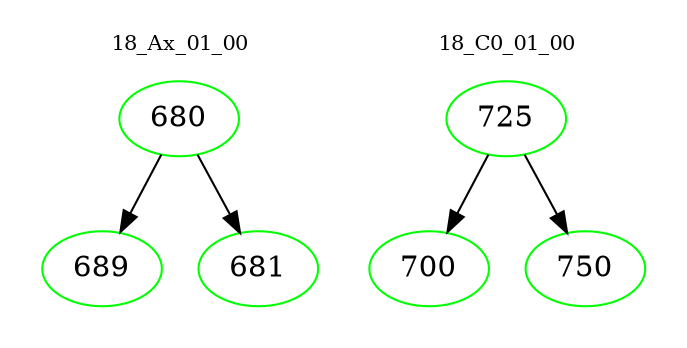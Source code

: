 digraph{
subgraph cluster_0 {
color = white
label = "18_Ax_01_00";
fontsize=10;
T0_680 [label="680", color="green"]
T0_680 -> T0_689 [color="black"]
T0_689 [label="689", color="green"]
T0_680 -> T0_681 [color="black"]
T0_681 [label="681", color="green"]
}
subgraph cluster_1 {
color = white
label = "18_C0_01_00";
fontsize=10;
T1_725 [label="725", color="green"]
T1_725 -> T1_700 [color="black"]
T1_700 [label="700", color="green"]
T1_725 -> T1_750 [color="black"]
T1_750 [label="750", color="green"]
}
}
